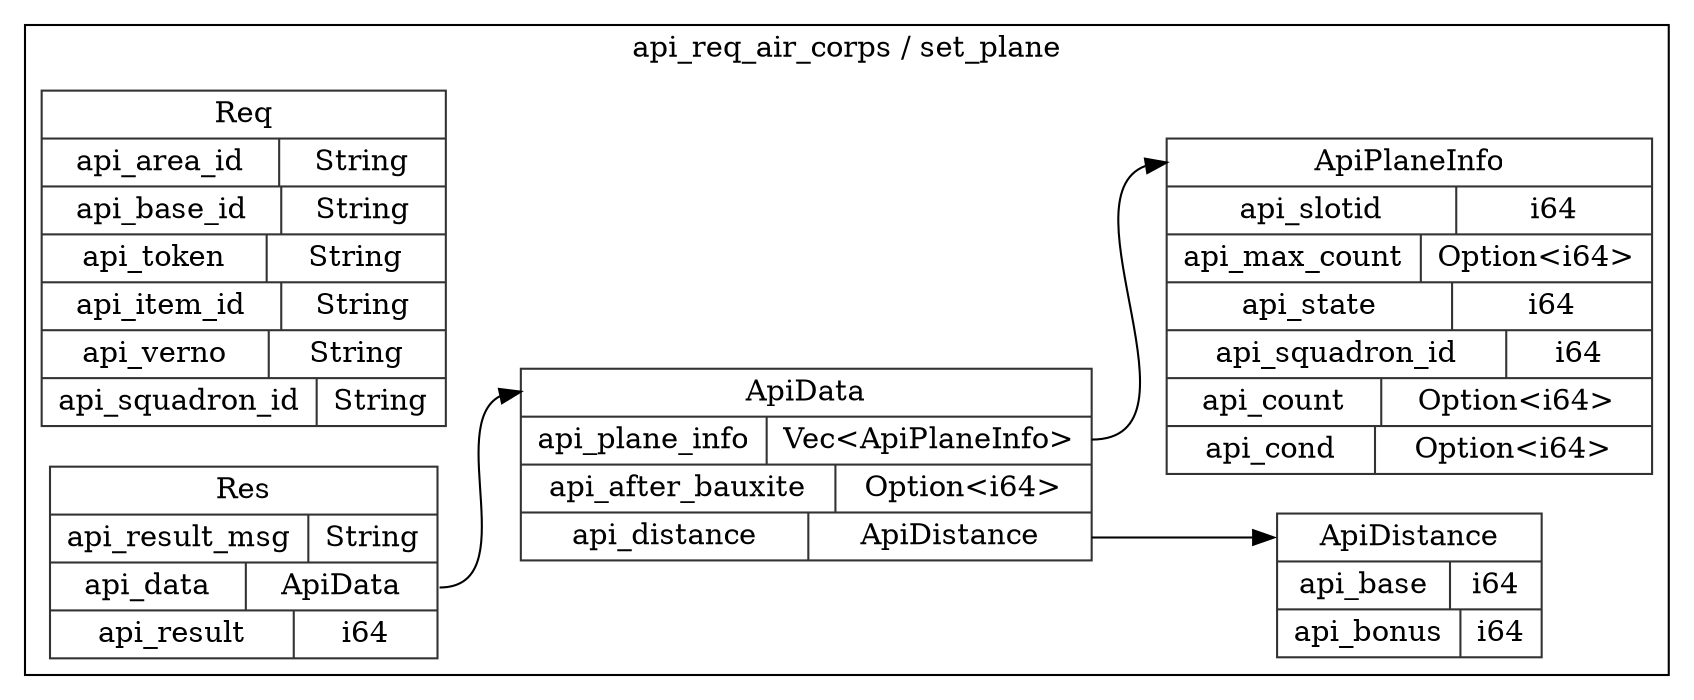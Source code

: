 digraph {
  rankdir=LR;
  subgraph cluster_0 {
    label="api_req_air_corps / set_plane";
    node [style="filled", color=white, style="solid", color=gray20];
    api_req_air_corps__set_plane__Req [label="<Req> Req  | { api_area_id | <api_area_id> String } | { api_base_id | <api_base_id> String } | { api_token | <api_token> String } | { api_item_id | <api_item_id> String } | { api_verno | <api_verno> String } | { api_squadron_id | <api_squadron_id> String }", shape=record];
    api_req_air_corps__set_plane__ApiPlaneInfo [label="<ApiPlaneInfo> ApiPlaneInfo  | { api_slotid | <api_slotid> i64 } | { api_max_count | <api_max_count> Option\<i64\> } | { api_state | <api_state> i64 } | { api_squadron_id | <api_squadron_id> i64 } | { api_count | <api_count> Option\<i64\> } | { api_cond | <api_cond> Option\<i64\> }", shape=record];
    api_req_air_corps__set_plane__ApiDistance [label="<ApiDistance> ApiDistance  | { api_base | <api_base> i64 } | { api_bonus | <api_bonus> i64 }", shape=record];
    api_req_air_corps__set_plane__Res [label="<Res> Res  | { api_result_msg | <api_result_msg> String } | { api_data | <api_data> ApiData } | { api_result | <api_result> i64 }", shape=record];
    api_req_air_corps__set_plane__ApiData;
    api_req_air_corps__set_plane__Res:api_data:e -> api_req_air_corps__set_plane__ApiData:ApiData:w;
    api_req_air_corps__set_plane__ApiData [label="<ApiData> ApiData  | { api_plane_info | <api_plane_info> Vec\<ApiPlaneInfo\> } | { api_after_bauxite | <api_after_bauxite> Option\<i64\> } | { api_distance | <api_distance> ApiDistance }", shape=record];
    api_req_air_corps__set_plane__ApiData:api_plane_info:e -> api_req_air_corps__set_plane__ApiPlaneInfo:ApiPlaneInfo:w;
    api_req_air_corps__set_plane__ApiData:api_distance:e -> api_req_air_corps__set_plane__ApiDistance:ApiDistance:w;
  }
}
